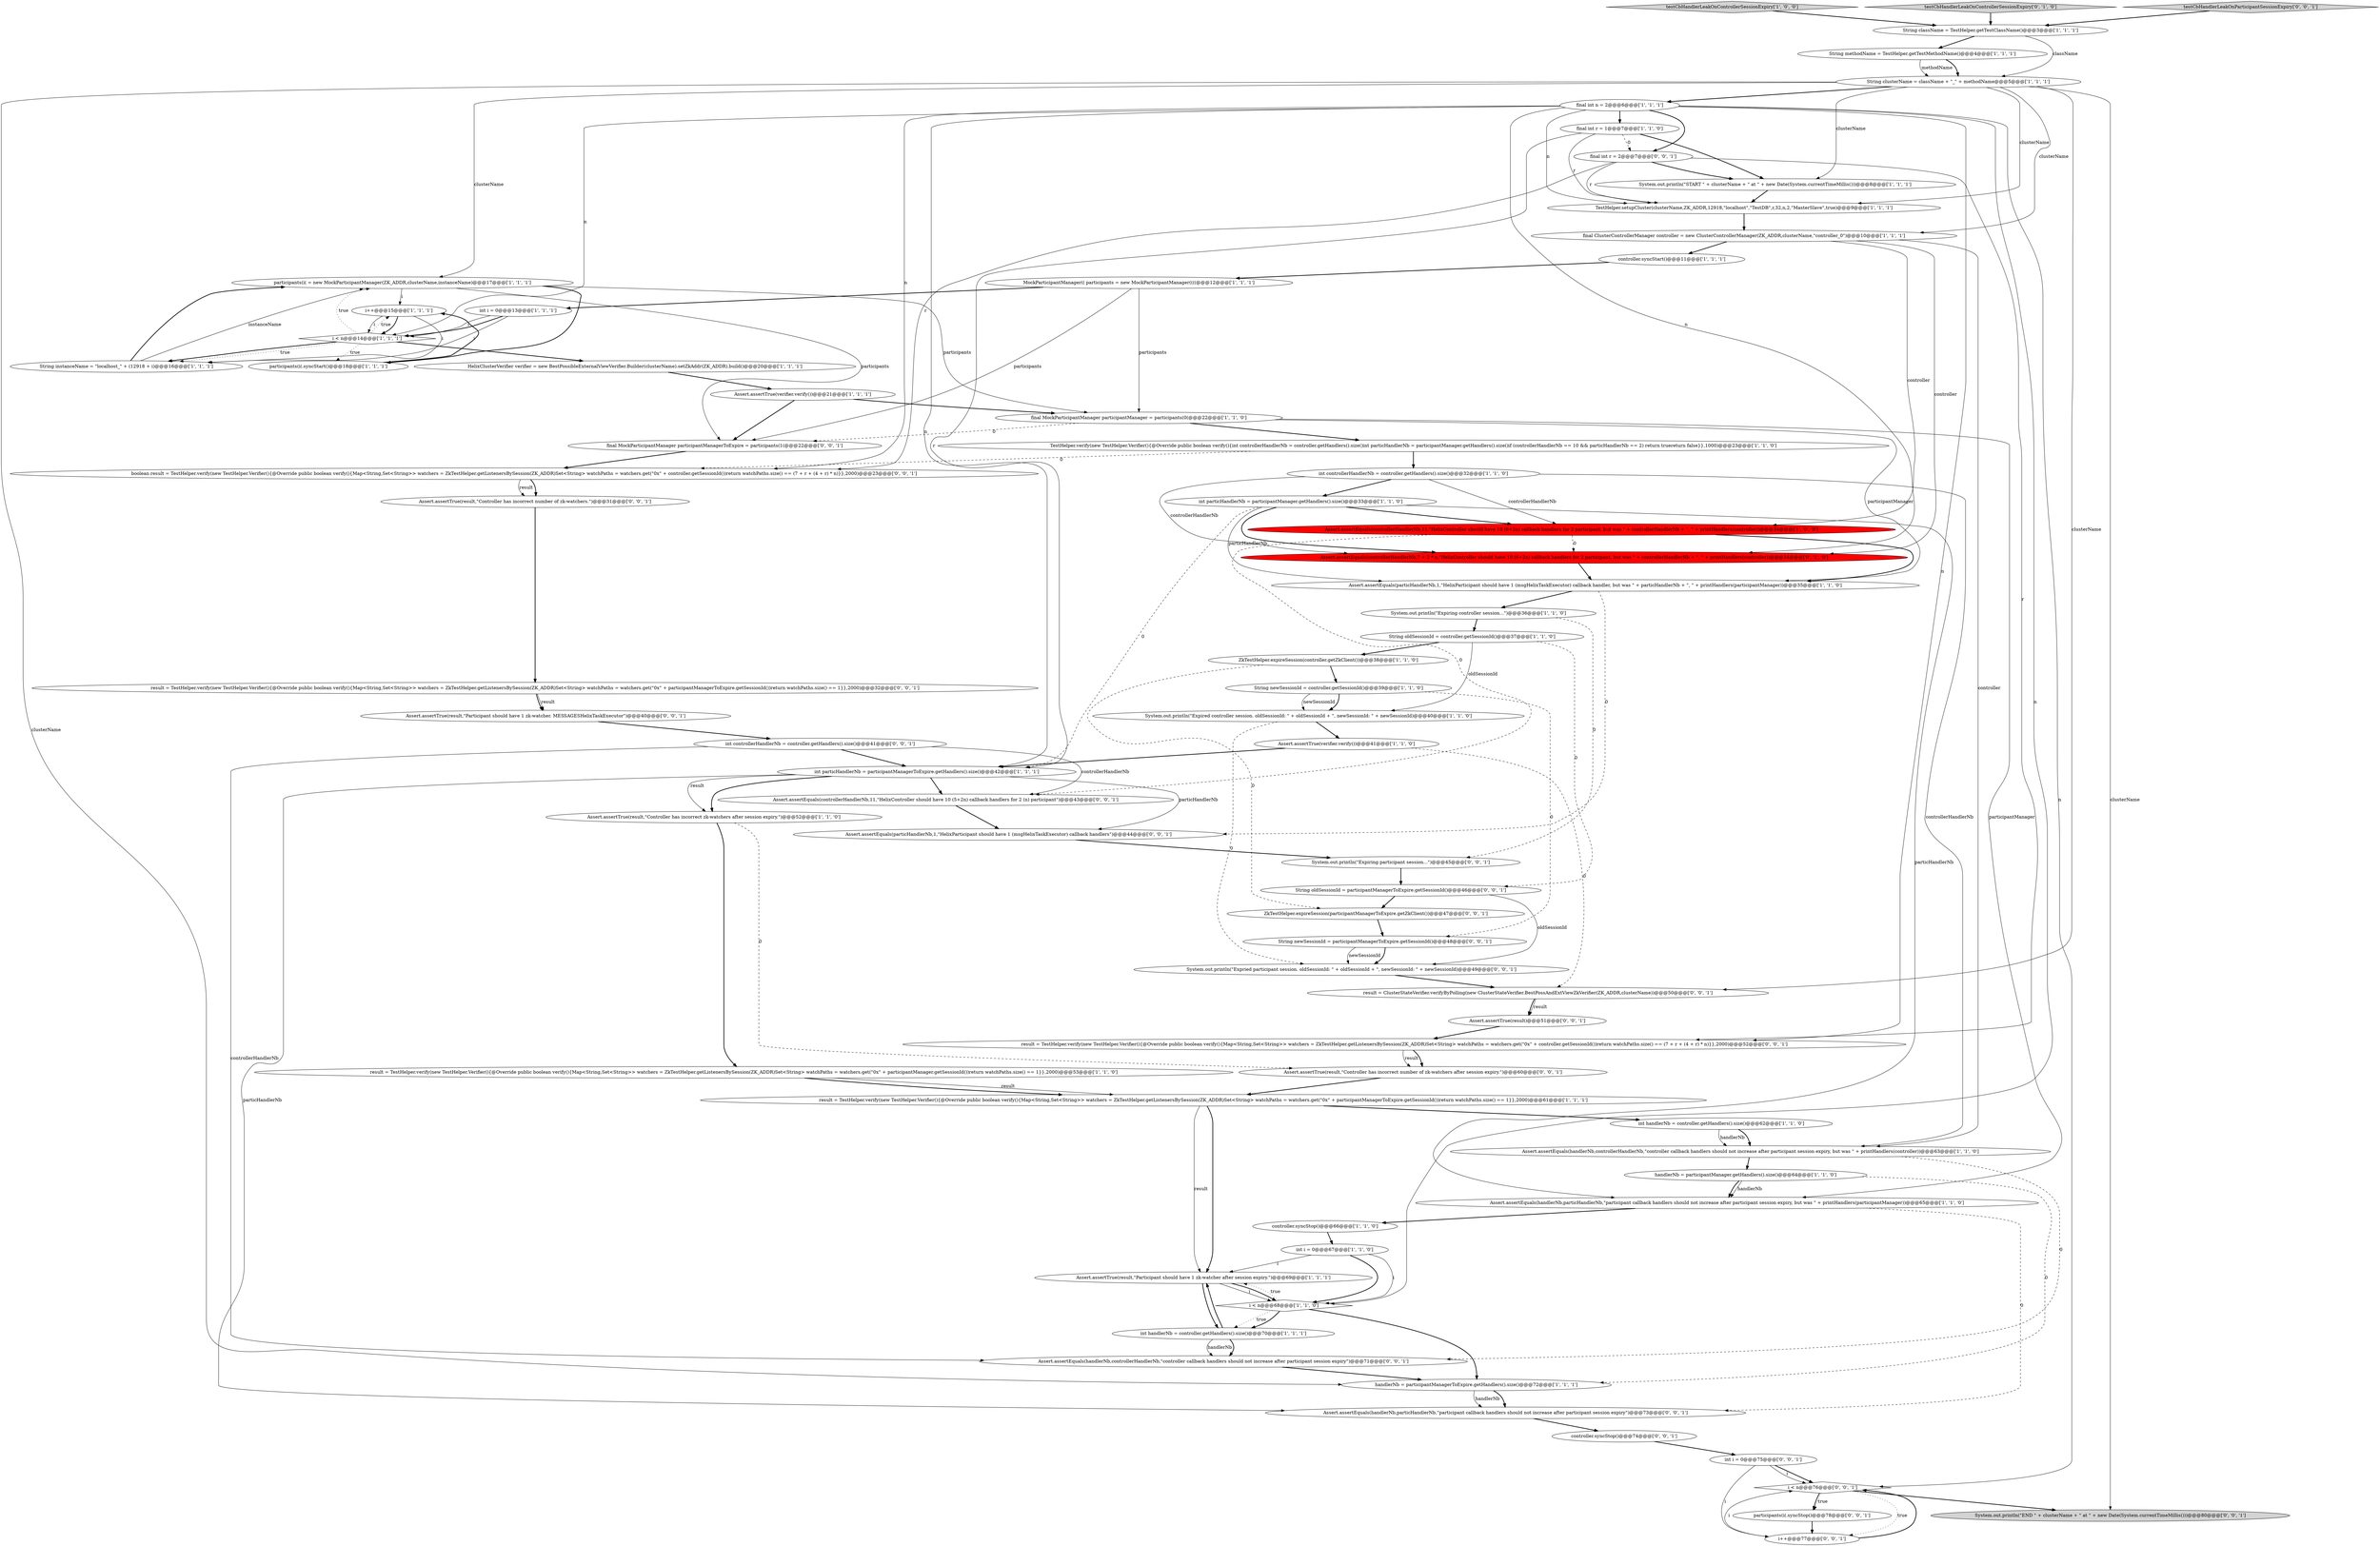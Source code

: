 digraph {
26 [style = filled, label = "final MockParticipantManager participantManager = participants(0(@@@22@@@['1', '1', '0']", fillcolor = white, shape = ellipse image = "AAA0AAABBB1BBB"];
48 [style = filled, label = "result = TestHelper.verify(new TestHelper.Verifier(){@Override public boolean verify(){Map<String,Set<String>> watchers = ZkTestHelper.getListenersBySession(ZK_ADDR)Set<String> watchPaths = watchers.get(\"0x\" + controller.getSessionId())return watchPaths.size() == (7 + r + (4 + r) * n)}},2000)@@@52@@@['0', '0', '1']", fillcolor = white, shape = ellipse image = "AAA0AAABBB3BBB"];
53 [style = filled, label = "System.out.println(\"Expried participant session. oldSessionId: \" + oldSessionId + \", newSessionId: \" + newSessionId)@@@49@@@['0', '0', '1']", fillcolor = white, shape = ellipse image = "AAA0AAABBB3BBB"];
57 [style = filled, label = "String oldSessionId = participantManagerToExpire.getSessionId()@@@46@@@['0', '0', '1']", fillcolor = white, shape = ellipse image = "AAA0AAABBB3BBB"];
21 [style = filled, label = "int handlerNb = controller.getHandlers().size()@@@62@@@['1', '1', '0']", fillcolor = white, shape = ellipse image = "AAA0AAABBB1BBB"];
62 [style = filled, label = "Assert.assertTrue(result,\"Controller has incorrect number of zk-watchers.\")@@@31@@@['0', '0', '1']", fillcolor = white, shape = ellipse image = "AAA0AAABBB3BBB"];
19 [style = filled, label = "i++@@@15@@@['1', '1', '1']", fillcolor = white, shape = ellipse image = "AAA0AAABBB1BBB"];
25 [style = filled, label = "testCbHandlerLeakOnControllerSessionExpiry['1', '0', '0']", fillcolor = lightgray, shape = diamond image = "AAA0AAABBB1BBB"];
23 [style = filled, label = "HelixClusterVerifier verifier = new BestPossibleExternalViewVerifier.Builder(clusterName).setZkAddr(ZK_ADDR).build()@@@20@@@['1', '1', '1']", fillcolor = white, shape = ellipse image = "AAA0AAABBB1BBB"];
16 [style = filled, label = "String methodName = TestHelper.getTestMethodName()@@@4@@@['1', '1', '1']", fillcolor = white, shape = ellipse image = "AAA0AAABBB1BBB"];
15 [style = filled, label = "Assert.assertTrue(result,\"Participant should have 1 zk-watcher after session expiry.\")@@@69@@@['1', '1', '1']", fillcolor = white, shape = ellipse image = "AAA0AAABBB1BBB"];
55 [style = filled, label = "final int r = 2@@@7@@@['0', '0', '1']", fillcolor = white, shape = ellipse image = "AAA0AAABBB3BBB"];
34 [style = filled, label = "participants(i( = new MockParticipantManager(ZK_ADDR,clusterName,instanceName)@@@17@@@['1', '1', '1']", fillcolor = white, shape = ellipse image = "AAA0AAABBB1BBB"];
2 [style = filled, label = "Assert.assertTrue(verifier.verify())@@@41@@@['1', '1', '0']", fillcolor = white, shape = ellipse image = "AAA0AAABBB1BBB"];
61 [style = filled, label = "result = ClusterStateVerifier.verifyByPolling(new ClusterStateVerifier.BestPossAndExtViewZkVerifier(ZK_ADDR,clusterName))@@@50@@@['0', '0', '1']", fillcolor = white, shape = ellipse image = "AAA0AAABBB3BBB"];
45 [style = filled, label = "testCbHandlerLeakOnControllerSessionExpiry['0', '1', '0']", fillcolor = lightgray, shape = diamond image = "AAA0AAABBB2BBB"];
60 [style = filled, label = "Assert.assertEquals(handlerNb,particHandlerNb,\"participant callback handlers should not increase after participant session expiry\")@@@73@@@['0', '0', '1']", fillcolor = white, shape = ellipse image = "AAA0AAABBB3BBB"];
31 [style = filled, label = "participants(i(.syncStart()@@@18@@@['1', '1', '1']", fillcolor = white, shape = ellipse image = "AAA0AAABBB1BBB"];
67 [style = filled, label = "int i = 0@@@75@@@['0', '0', '1']", fillcolor = white, shape = ellipse image = "AAA0AAABBB3BBB"];
63 [style = filled, label = "Assert.assertTrue(result,\"Controller has incorrect number of zk-watchers after session expiry.\")@@@60@@@['0', '0', '1']", fillcolor = white, shape = ellipse image = "AAA0AAABBB3BBB"];
65 [style = filled, label = "controller.syncStop()@@@74@@@['0', '0', '1']", fillcolor = white, shape = ellipse image = "AAA0AAABBB3BBB"];
37 [style = filled, label = "handlerNb = participantManagerToExpire.getHandlers().size()@@@72@@@['1', '1', '1']", fillcolor = white, shape = ellipse image = "AAA0AAABBB1BBB"];
18 [style = filled, label = "controller.syncStop()@@@66@@@['1', '1', '0']", fillcolor = white, shape = ellipse image = "AAA0AAABBB1BBB"];
40 [style = filled, label = "Assert.assertEquals(handlerNb,particHandlerNb,\"participant callback handlers should not increase after participant session expiry, but was \" + printHandlers(participantManager))@@@65@@@['1', '1', '0']", fillcolor = white, shape = ellipse image = "AAA0AAABBB1BBB"];
54 [style = filled, label = "ZkTestHelper.expireSession(participantManagerToExpire.getZkClient())@@@47@@@['0', '0', '1']", fillcolor = white, shape = ellipse image = "AAA0AAABBB3BBB"];
52 [style = filled, label = "i < n@@@76@@@['0', '0', '1']", fillcolor = white, shape = diamond image = "AAA0AAABBB3BBB"];
43 [style = filled, label = "Assert.assertTrue(verifier.verify())@@@21@@@['1', '1', '1']", fillcolor = white, shape = ellipse image = "AAA0AAABBB1BBB"];
33 [style = filled, label = "String clusterName = className + \"_\" + methodName@@@5@@@['1', '1', '1']", fillcolor = white, shape = ellipse image = "AAA0AAABBB1BBB"];
38 [style = filled, label = "TestHelper.setupCluster(clusterName,ZK_ADDR,12918,\"localhost\",\"TestDB\",r,32,n,2,\"MasterSlave\",true)@@@9@@@['1', '1', '1']", fillcolor = white, shape = ellipse image = "AAA0AAABBB1BBB"];
69 [style = filled, label = "String newSessionId = participantManagerToExpire.getSessionId()@@@48@@@['0', '0', '1']", fillcolor = white, shape = ellipse image = "AAA0AAABBB3BBB"];
72 [style = filled, label = "Assert.assertEquals(particHandlerNb,1,\"HelixParticipant should have 1 (msgHelixTaskExecutor) callback handlers\")@@@44@@@['0', '0', '1']", fillcolor = white, shape = ellipse image = "AAA0AAABBB3BBB"];
42 [style = filled, label = "String className = TestHelper.getTestClassName()@@@3@@@['1', '1', '1']", fillcolor = white, shape = ellipse image = "AAA0AAABBB1BBB"];
12 [style = filled, label = "String newSessionId = controller.getSessionId()@@@39@@@['1', '1', '0']", fillcolor = white, shape = ellipse image = "AAA0AAABBB1BBB"];
44 [style = filled, label = "System.out.println(\"Expired controller session. oldSessionId: \" + oldSessionId + \", newSessionId: \" + newSessionId)@@@40@@@['1', '1', '0']", fillcolor = white, shape = ellipse image = "AAA0AAABBB1BBB"];
50 [style = filled, label = "Assert.assertEquals(controllerHandlerNb,11,\"HelixController should have 10 (5+2n) callback handlers for 2 (n) participant\")@@@43@@@['0', '0', '1']", fillcolor = white, shape = ellipse image = "AAA0AAABBB3BBB"];
41 [style = filled, label = "int particHandlerNb = participantManager.getHandlers().size()@@@33@@@['1', '1', '0']", fillcolor = white, shape = ellipse image = "AAA0AAABBB1BBB"];
35 [style = filled, label = "result = TestHelper.verify(new TestHelper.Verifier(){@Override public boolean verify(){Map<String,Set<String>> watchers = ZkTestHelper.getListenersBySession(ZK_ADDR)Set<String> watchPaths = watchers.get(\"0x\" + participantManagerToExpire.getSessionId())return watchPaths.size() == 1}},2000)@@@61@@@['1', '1', '1']", fillcolor = white, shape = ellipse image = "AAA0AAABBB1BBB"];
17 [style = filled, label = "Assert.assertTrue(result,\"Controller has incorrect zk-watchers after session expiry.\")@@@52@@@['1', '1', '0']", fillcolor = white, shape = ellipse image = "AAA0AAABBB1BBB"];
0 [style = filled, label = "ZkTestHelper.expireSession(controller.getZkClient())@@@38@@@['1', '1', '0']", fillcolor = white, shape = ellipse image = "AAA0AAABBB1BBB"];
22 [style = filled, label = "result = TestHelper.verify(new TestHelper.Verifier(){@Override public boolean verify(){Map<String,Set<String>> watchers = ZkTestHelper.getListenersBySession(ZK_ADDR)Set<String> watchPaths = watchers.get(\"0x\" + participantManager.getSessionId())return watchPaths.size() == 1}},2000)@@@53@@@['1', '1', '0']", fillcolor = white, shape = ellipse image = "AAA0AAABBB1BBB"];
36 [style = filled, label = "i < n@@@68@@@['1', '1', '0']", fillcolor = white, shape = diamond image = "AAA0AAABBB1BBB"];
70 [style = filled, label = "final MockParticipantManager participantManagerToExpire = participants(1(@@@22@@@['0', '0', '1']", fillcolor = white, shape = ellipse image = "AAA0AAABBB3BBB"];
24 [style = filled, label = "String oldSessionId = controller.getSessionId()@@@37@@@['1', '1', '0']", fillcolor = white, shape = ellipse image = "AAA0AAABBB1BBB"];
71 [style = filled, label = "result = TestHelper.verify(new TestHelper.Verifier(){@Override public boolean verify(){Map<String,Set<String>> watchers = ZkTestHelper.getListenersBySession(ZK_ADDR)Set<String> watchPaths = watchers.get(\"0x\" + participantManagerToExpire.getSessionId())return watchPaths.size() == 1}},2000)@@@32@@@['0', '0', '1']", fillcolor = white, shape = ellipse image = "AAA0AAABBB3BBB"];
9 [style = filled, label = "int controllerHandlerNb = controller.getHandlers().size()@@@32@@@['1', '1', '0']", fillcolor = white, shape = ellipse image = "AAA0AAABBB1BBB"];
29 [style = filled, label = "final int r = 1@@@7@@@['1', '1', '0']", fillcolor = white, shape = ellipse image = "AAA0AAABBB1BBB"];
59 [style = filled, label = "Assert.assertTrue(result)@@@51@@@['0', '0', '1']", fillcolor = white, shape = ellipse image = "AAA0AAABBB3BBB"];
32 [style = filled, label = "Assert.assertEquals(particHandlerNb,1,\"HelixParticipant should have 1 (msgHelixTaskExecutor) callback handler, but was \" + particHandlerNb + \", \" + printHandlers(participantManager))@@@35@@@['1', '1', '0']", fillcolor = white, shape = ellipse image = "AAA0AAABBB1BBB"];
66 [style = filled, label = "i++@@@77@@@['0', '0', '1']", fillcolor = white, shape = ellipse image = "AAA0AAABBB3BBB"];
73 [style = filled, label = "System.out.println(\"END \" + clusterName + \" at \" + new Date(System.currentTimeMillis()))@@@80@@@['0', '0', '1']", fillcolor = lightgray, shape = ellipse image = "AAA0AAABBB3BBB"];
4 [style = filled, label = "handlerNb = participantManager.getHandlers().size()@@@64@@@['1', '1', '0']", fillcolor = white, shape = ellipse image = "AAA0AAABBB1BBB"];
13 [style = filled, label = "System.out.println(\"START \" + clusterName + \" at \" + new Date(System.currentTimeMillis()))@@@8@@@['1', '1', '1']", fillcolor = white, shape = ellipse image = "AAA0AAABBB1BBB"];
7 [style = filled, label = "Assert.assertEquals(handlerNb,controllerHandlerNb,\"controller callback handlers should not increase after participant session expiry, but was \" + printHandlers(controller))@@@63@@@['1', '1', '0']", fillcolor = white, shape = ellipse image = "AAA0AAABBB1BBB"];
10 [style = filled, label = "System.out.println(\"Expiring controller session...\")@@@36@@@['1', '1', '0']", fillcolor = white, shape = ellipse image = "AAA0AAABBB1BBB"];
46 [style = filled, label = "Assert.assertEquals(controllerHandlerNb,7 + 2 * n,\"HelixController should have 10 (6+2n) callback handlers for 2 participant, but was \" + controllerHandlerNb + \", \" + printHandlers(controller))@@@34@@@['0', '1', '0']", fillcolor = red, shape = ellipse image = "AAA1AAABBB2BBB"];
39 [style = filled, label = "Assert.assertEquals(controllerHandlerNb,11,\"HelixController should have 10 (6+2n) callback handlers for 2 participant, but was \" + controllerHandlerNb + \", \" + printHandlers(controller))@@@34@@@['1', '0', '0']", fillcolor = red, shape = ellipse image = "AAA1AAABBB1BBB"];
1 [style = filled, label = "i < n@@@14@@@['1', '1', '1']", fillcolor = white, shape = diamond image = "AAA0AAABBB1BBB"];
56 [style = filled, label = "System.out.println(\"Expiring participant session...\")@@@45@@@['0', '0', '1']", fillcolor = white, shape = ellipse image = "AAA0AAABBB3BBB"];
3 [style = filled, label = "MockParticipantManager(( participants = new MockParticipantManager((((@@@12@@@['1', '1', '1']", fillcolor = white, shape = ellipse image = "AAA0AAABBB1BBB"];
58 [style = filled, label = "Assert.assertTrue(result,\"Participant should have 1 zk-watcher. MESSAGESHelixTaskExecutor\")@@@40@@@['0', '0', '1']", fillcolor = white, shape = ellipse image = "AAA0AAABBB3BBB"];
8 [style = filled, label = "int handlerNb = controller.getHandlers().size()@@@70@@@['1', '1', '1']", fillcolor = white, shape = ellipse image = "AAA0AAABBB1BBB"];
6 [style = filled, label = "final ClusterControllerManager controller = new ClusterControllerManager(ZK_ADDR,clusterName,\"controller_0\")@@@10@@@['1', '1', '1']", fillcolor = white, shape = ellipse image = "AAA0AAABBB1BBB"];
49 [style = filled, label = "boolean result = TestHelper.verify(new TestHelper.Verifier(){@Override public boolean verify(){Map<String,Set<String>> watchers = ZkTestHelper.getListenersBySession(ZK_ADDR)Set<String> watchPaths = watchers.get(\"0x\" + controller.getSessionId())return watchPaths.size() == (7 + r + (4 + r) * n)}},2000)@@@23@@@['0', '0', '1']", fillcolor = white, shape = ellipse image = "AAA0AAABBB3BBB"];
14 [style = filled, label = "int i = 0@@@13@@@['1', '1', '1']", fillcolor = white, shape = ellipse image = "AAA0AAABBB1BBB"];
47 [style = filled, label = "Assert.assertEquals(handlerNb,controllerHandlerNb,\"controller callback handlers should not increase after participant session expiry\")@@@71@@@['0', '0', '1']", fillcolor = white, shape = ellipse image = "AAA0AAABBB3BBB"];
27 [style = filled, label = "final int n = 2@@@6@@@['1', '1', '1']", fillcolor = white, shape = ellipse image = "AAA0AAABBB1BBB"];
28 [style = filled, label = "TestHelper.verify(new TestHelper.Verifier(){@Override public boolean verify(){int controllerHandlerNb = controller.getHandlers().size()int particHandlerNb = participantManager.getHandlers().size()if (controllerHandlerNb == 10 && particHandlerNb == 2) return truereturn false}},1000)@@@23@@@['1', '1', '0']", fillcolor = white, shape = ellipse image = "AAA0AAABBB1BBB"];
64 [style = filled, label = "testCbHandlerLeakOnParticipantSessionExpiry['0', '0', '1']", fillcolor = lightgray, shape = diamond image = "AAA0AAABBB3BBB"];
68 [style = filled, label = "participants(i(.syncStop()@@@78@@@['0', '0', '1']", fillcolor = white, shape = ellipse image = "AAA0AAABBB3BBB"];
51 [style = filled, label = "int controllerHandlerNb = controller.getHandlers().size()@@@41@@@['0', '0', '1']", fillcolor = white, shape = ellipse image = "AAA0AAABBB3BBB"];
5 [style = filled, label = "String instanceName = \"localhost_\" + (12918 + i)@@@16@@@['1', '1', '1']", fillcolor = white, shape = ellipse image = "AAA0AAABBB1BBB"];
11 [style = filled, label = "int particHandlerNb = participantManagerToExpire.getHandlers().size()@@@42@@@['1', '1', '1']", fillcolor = white, shape = ellipse image = "AAA0AAABBB1BBB"];
30 [style = filled, label = "controller.syncStart()@@@11@@@['1', '1', '1']", fillcolor = white, shape = ellipse image = "AAA0AAABBB1BBB"];
20 [style = filled, label = "int i = 0@@@67@@@['1', '1', '0']", fillcolor = white, shape = ellipse image = "AAA0AAABBB1BBB"];
1->5 [style = bold, label=""];
36->8 [style = dotted, label="true"];
14->5 [style = solid, label="i"];
65->67 [style = bold, label=""];
3->70 [style = solid, label="participants"];
12->44 [style = bold, label=""];
11->17 [style = solid, label="result"];
66->52 [style = bold, label=""];
10->24 [style = bold, label=""];
68->66 [style = bold, label=""];
1->31 [style = dotted, label="true"];
28->9 [style = bold, label=""];
27->38 [style = solid, label="n"];
33->73 [style = solid, label="clusterName"];
55->13 [style = bold, label=""];
47->37 [style = bold, label=""];
43->26 [style = bold, label=""];
61->59 [style = bold, label=""];
1->23 [style = bold, label=""];
64->42 [style = bold, label=""];
1->34 [style = dotted, label="true"];
5->34 [style = bold, label=""];
52->68 [style = bold, label=""];
19->1 [style = bold, label=""];
71->58 [style = bold, label=""];
33->13 [style = solid, label="clusterName"];
34->70 [style = solid, label="participants"];
37->60 [style = bold, label=""];
20->36 [style = solid, label="i"];
8->47 [style = bold, label=""];
45->42 [style = bold, label=""];
15->36 [style = solid, label="i"];
66->52 [style = solid, label="i"];
39->50 [style = dashed, label="0"];
60->65 [style = bold, label=""];
3->26 [style = solid, label="participants"];
61->59 [style = solid, label="result"];
32->72 [style = dashed, label="0"];
26->28 [style = bold, label=""];
51->11 [style = bold, label=""];
67->52 [style = bold, label=""];
55->49 [style = solid, label="r"];
43->70 [style = bold, label=""];
6->39 [style = solid, label="controller"];
9->7 [style = solid, label="controllerHandlerNb"];
57->54 [style = bold, label=""];
44->2 [style = bold, label=""];
27->48 [style = solid, label="n"];
24->0 [style = bold, label=""];
12->44 [style = solid, label="newSessionId"];
4->40 [style = solid, label="handlerNb"];
27->49 [style = solid, label="n"];
52->73 [style = bold, label=""];
34->31 [style = bold, label=""];
0->54 [style = dashed, label="0"];
56->57 [style = bold, label=""];
49->62 [style = bold, label=""];
52->68 [style = dotted, label="true"];
33->27 [style = bold, label=""];
32->10 [style = bold, label=""];
35->21 [style = bold, label=""];
40->60 [style = dashed, label="0"];
38->6 [style = bold, label=""];
2->61 [style = dashed, label="0"];
18->20 [style = bold, label=""];
26->70 [style = dashed, label="0"];
27->36 [style = solid, label="n"];
5->34 [style = solid, label="instanceName"];
11->60 [style = solid, label="particHandlerNb"];
58->51 [style = bold, label=""];
16->33 [style = bold, label=""];
6->7 [style = solid, label="controller"];
16->33 [style = solid, label="methodName"];
21->7 [style = bold, label=""];
11->17 [style = bold, label=""];
41->46 [style = bold, label=""];
10->56 [style = dashed, label="0"];
36->37 [style = bold, label=""];
27->29 [style = bold, label=""];
50->72 [style = bold, label=""];
21->7 [style = solid, label="handlerNb"];
35->15 [style = solid, label="result"];
24->57 [style = dashed, label="0"];
59->48 [style = bold, label=""];
9->46 [style = solid, label="controllerHandlerNb"];
39->46 [style = dashed, label="0"];
20->15 [style = solid, label="i"];
15->36 [style = bold, label=""];
71->58 [style = solid, label="result"];
8->15 [style = bold, label=""];
41->11 [style = dashed, label="0"];
34->26 [style = solid, label="participants"];
35->15 [style = bold, label=""];
44->53 [style = dashed, label="0"];
36->15 [style = dotted, label="true"];
33->37 [style = solid, label="clusterName"];
22->35 [style = solid, label="result"];
0->12 [style = bold, label=""];
57->53 [style = solid, label="oldSessionId"];
55->38 [style = solid, label="r"];
23->43 [style = bold, label=""];
6->46 [style = solid, label="controller"];
42->16 [style = bold, label=""];
26->32 [style = solid, label="participantManager"];
55->48 [style = solid, label="r"];
12->69 [style = dashed, label="0"];
27->11 [style = solid, label="n"];
7->4 [style = bold, label=""];
48->63 [style = solid, label="result"];
28->49 [style = dashed, label="0"];
1->19 [style = dotted, label="true"];
51->47 [style = solid, label="controllerHandlerNb"];
19->1 [style = solid, label="i"];
33->34 [style = solid, label="clusterName"];
72->56 [style = bold, label=""];
67->52 [style = solid, label="i"];
27->55 [style = bold, label=""];
33->61 [style = solid, label="clusterName"];
30->3 [style = bold, label=""];
49->62 [style = solid, label="result"];
39->32 [style = bold, label=""];
69->53 [style = bold, label=""];
26->40 [style = solid, label="participantManager"];
67->66 [style = solid, label="i"];
36->8 [style = bold, label=""];
25->42 [style = bold, label=""];
11->50 [style = bold, label=""];
6->30 [style = bold, label=""];
4->37 [style = dashed, label="0"];
41->40 [style = solid, label="particHandlerNb"];
22->35 [style = bold, label=""];
46->32 [style = bold, label=""];
31->19 [style = bold, label=""];
2->11 [style = bold, label=""];
20->36 [style = bold, label=""];
15->8 [style = bold, label=""];
33->38 [style = solid, label="clusterName"];
70->49 [style = bold, label=""];
27->1 [style = solid, label="n"];
7->47 [style = dashed, label="0"];
4->40 [style = bold, label=""];
53->61 [style = bold, label=""];
34->19 [style = solid, label="i"];
29->11 [style = solid, label="r"];
69->53 [style = solid, label="newSessionId"];
3->14 [style = bold, label=""];
54->69 [style = bold, label=""];
40->18 [style = bold, label=""];
24->44 [style = solid, label="oldSessionId"];
8->47 [style = solid, label="handlerNb"];
17->22 [style = bold, label=""];
29->55 [style = dashed, label="0"];
14->1 [style = bold, label=""];
9->41 [style = bold, label=""];
29->38 [style = solid, label="r"];
9->39 [style = solid, label="controllerHandlerNb"];
62->71 [style = bold, label=""];
19->5 [style = solid, label="i"];
52->66 [style = dotted, label="true"];
17->63 [style = dashed, label="0"];
14->1 [style = solid, label="i"];
27->52 [style = solid, label="n"];
11->72 [style = solid, label="particHandlerNb"];
27->46 [style = solid, label="n"];
48->63 [style = bold, label=""];
33->6 [style = solid, label="clusterName"];
41->32 [style = solid, label="particHandlerNb"];
42->33 [style = solid, label="className"];
13->38 [style = bold, label=""];
41->39 [style = bold, label=""];
51->50 [style = solid, label="controllerHandlerNb"];
1->5 [style = dotted, label="true"];
37->60 [style = solid, label="handlerNb"];
63->35 [style = bold, label=""];
29->13 [style = bold, label=""];
}
